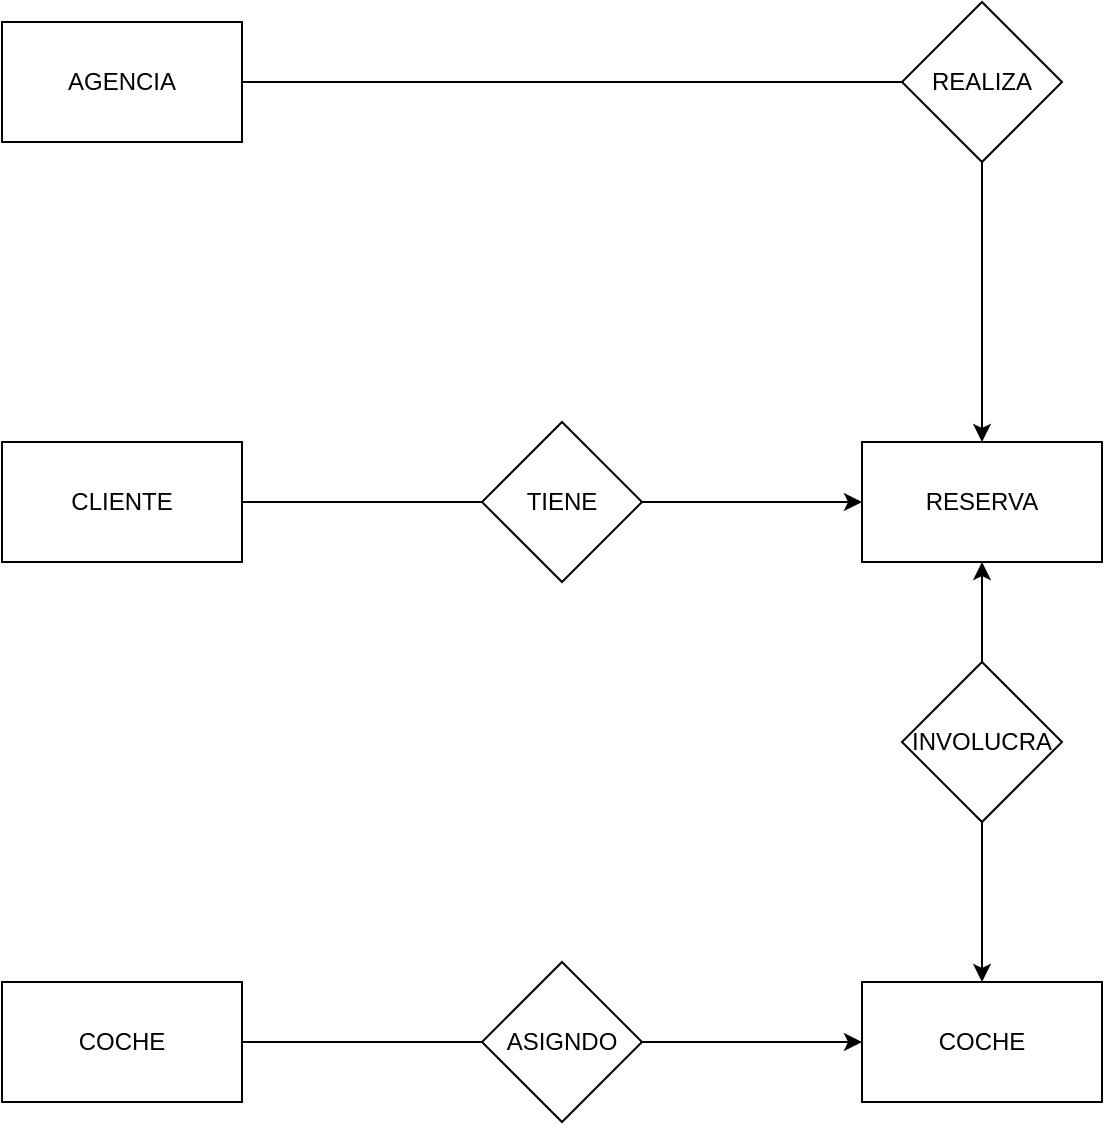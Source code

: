 <mxfile version="20.0.4" type="github">
  <diagram id="C5RBs43oDa-KdzZeNtuy" name="Page-1">
    <mxGraphModel dx="992" dy="571" grid="1" gridSize="10" guides="1" tooltips="1" connect="1" arrows="1" fold="1" page="1" pageScale="1" pageWidth="827" pageHeight="1169" math="0" shadow="0">
      <root>
        <mxCell id="WIyWlLk6GJQsqaUBKTNV-0" />
        <mxCell id="WIyWlLk6GJQsqaUBKTNV-1" parent="WIyWlLk6GJQsqaUBKTNV-0" />
        <mxCell id="dbLQ_CZtPctwvc_8xCSy-0" value="COCHE" style="rounded=0;whiteSpace=wrap;html=1;" parent="WIyWlLk6GJQsqaUBKTNV-1" vertex="1">
          <mxGeometry x="550" y="520" width="120" height="60" as="geometry" />
        </mxCell>
        <mxCell id="dbLQ_CZtPctwvc_8xCSy-1" value="COCHE" style="rounded=0;whiteSpace=wrap;html=1;" parent="WIyWlLk6GJQsqaUBKTNV-1" vertex="1">
          <mxGeometry x="120" y="520" width="120" height="60" as="geometry" />
        </mxCell>
        <mxCell id="dbLQ_CZtPctwvc_8xCSy-2" value="CLIENTE" style="rounded=0;whiteSpace=wrap;html=1;" parent="WIyWlLk6GJQsqaUBKTNV-1" vertex="1">
          <mxGeometry x="120" y="250" width="120" height="60" as="geometry" />
        </mxCell>
        <mxCell id="dbLQ_CZtPctwvc_8xCSy-3" value="AGENCIA" style="rounded=0;whiteSpace=wrap;html=1;" parent="WIyWlLk6GJQsqaUBKTNV-1" vertex="1">
          <mxGeometry x="120" y="40" width="120" height="60" as="geometry" />
        </mxCell>
        <mxCell id="dbLQ_CZtPctwvc_8xCSy-4" value="RESERVA" style="rounded=0;whiteSpace=wrap;html=1;" parent="WIyWlLk6GJQsqaUBKTNV-1" vertex="1">
          <mxGeometry x="550" y="250" width="120" height="60" as="geometry" />
        </mxCell>
        <mxCell id="9q0Lu_QHrMFP6YRhUvtx-0" value="" style="endArrow=none;html=1;rounded=0;exitX=1;exitY=0.5;exitDx=0;exitDy=0;" edge="1" parent="WIyWlLk6GJQsqaUBKTNV-1" source="dbLQ_CZtPctwvc_8xCSy-3" target="9q0Lu_QHrMFP6YRhUvtx-1">
          <mxGeometry width="50" height="50" relative="1" as="geometry">
            <mxPoint x="390" y="340" as="sourcePoint" />
            <mxPoint x="420" y="70" as="targetPoint" />
          </mxGeometry>
        </mxCell>
        <mxCell id="9q0Lu_QHrMFP6YRhUvtx-1" value="REALIZA" style="rhombus;whiteSpace=wrap;html=1;" vertex="1" parent="WIyWlLk6GJQsqaUBKTNV-1">
          <mxGeometry x="570" y="30" width="80" height="80" as="geometry" />
        </mxCell>
        <mxCell id="9q0Lu_QHrMFP6YRhUvtx-2" value="" style="endArrow=classic;html=1;rounded=0;exitX=0.5;exitY=1;exitDx=0;exitDy=0;" edge="1" parent="WIyWlLk6GJQsqaUBKTNV-1" source="9q0Lu_QHrMFP6YRhUvtx-1" target="dbLQ_CZtPctwvc_8xCSy-4">
          <mxGeometry width="50" height="50" relative="1" as="geometry">
            <mxPoint x="390" y="340" as="sourcePoint" />
            <mxPoint x="440" y="290" as="targetPoint" />
          </mxGeometry>
        </mxCell>
        <mxCell id="9q0Lu_QHrMFP6YRhUvtx-5" value="" style="edgeStyle=orthogonalEdgeStyle;rounded=0;orthogonalLoop=1;jettySize=auto;html=1;" edge="1" parent="WIyWlLk6GJQsqaUBKTNV-1" source="9q0Lu_QHrMFP6YRhUvtx-4" target="dbLQ_CZtPctwvc_8xCSy-4">
          <mxGeometry relative="1" as="geometry" />
        </mxCell>
        <mxCell id="9q0Lu_QHrMFP6YRhUvtx-6" value="" style="edgeStyle=orthogonalEdgeStyle;rounded=0;orthogonalLoop=1;jettySize=auto;html=1;" edge="1" parent="WIyWlLk6GJQsqaUBKTNV-1" source="9q0Lu_QHrMFP6YRhUvtx-4" target="dbLQ_CZtPctwvc_8xCSy-0">
          <mxGeometry relative="1" as="geometry" />
        </mxCell>
        <mxCell id="9q0Lu_QHrMFP6YRhUvtx-4" value="INVOLUCRA" style="rhombus;whiteSpace=wrap;html=1;" vertex="1" parent="WIyWlLk6GJQsqaUBKTNV-1">
          <mxGeometry x="570" y="360" width="80" height="80" as="geometry" />
        </mxCell>
        <mxCell id="9q0Lu_QHrMFP6YRhUvtx-8" value="" style="edgeStyle=orthogonalEdgeStyle;rounded=0;orthogonalLoop=1;jettySize=auto;html=1;" edge="1" parent="WIyWlLk6GJQsqaUBKTNV-1" source="9q0Lu_QHrMFP6YRhUvtx-7" target="dbLQ_CZtPctwvc_8xCSy-0">
          <mxGeometry relative="1" as="geometry" />
        </mxCell>
        <mxCell id="9q0Lu_QHrMFP6YRhUvtx-7" value="ASIGNDO" style="rhombus;whiteSpace=wrap;html=1;" vertex="1" parent="WIyWlLk6GJQsqaUBKTNV-1">
          <mxGeometry x="360" y="510" width="80" height="80" as="geometry" />
        </mxCell>
        <mxCell id="9q0Lu_QHrMFP6YRhUvtx-9" value="" style="endArrow=none;html=1;rounded=0;exitX=1;exitY=0.5;exitDx=0;exitDy=0;entryX=0;entryY=0.5;entryDx=0;entryDy=0;" edge="1" parent="WIyWlLk6GJQsqaUBKTNV-1" source="dbLQ_CZtPctwvc_8xCSy-1" target="9q0Lu_QHrMFP6YRhUvtx-7">
          <mxGeometry width="50" height="50" relative="1" as="geometry">
            <mxPoint x="390" y="460" as="sourcePoint" />
            <mxPoint x="440" y="410" as="targetPoint" />
          </mxGeometry>
        </mxCell>
        <mxCell id="9q0Lu_QHrMFP6YRhUvtx-11" value="" style="edgeStyle=orthogonalEdgeStyle;rounded=0;orthogonalLoop=1;jettySize=auto;html=1;" edge="1" parent="WIyWlLk6GJQsqaUBKTNV-1" source="9q0Lu_QHrMFP6YRhUvtx-10" target="dbLQ_CZtPctwvc_8xCSy-4">
          <mxGeometry relative="1" as="geometry" />
        </mxCell>
        <mxCell id="9q0Lu_QHrMFP6YRhUvtx-10" value="TIENE" style="rhombus;whiteSpace=wrap;html=1;" vertex="1" parent="WIyWlLk6GJQsqaUBKTNV-1">
          <mxGeometry x="360" y="240" width="80" height="80" as="geometry" />
        </mxCell>
        <mxCell id="9q0Lu_QHrMFP6YRhUvtx-12" value="" style="endArrow=none;html=1;rounded=0;exitX=1;exitY=0.5;exitDx=0;exitDy=0;entryX=0;entryY=0.5;entryDx=0;entryDy=0;" edge="1" parent="WIyWlLk6GJQsqaUBKTNV-1" source="dbLQ_CZtPctwvc_8xCSy-2" target="9q0Lu_QHrMFP6YRhUvtx-10">
          <mxGeometry width="50" height="50" relative="1" as="geometry">
            <mxPoint x="390" y="360" as="sourcePoint" />
            <mxPoint x="440" y="310" as="targetPoint" />
          </mxGeometry>
        </mxCell>
      </root>
    </mxGraphModel>
  </diagram>
</mxfile>
